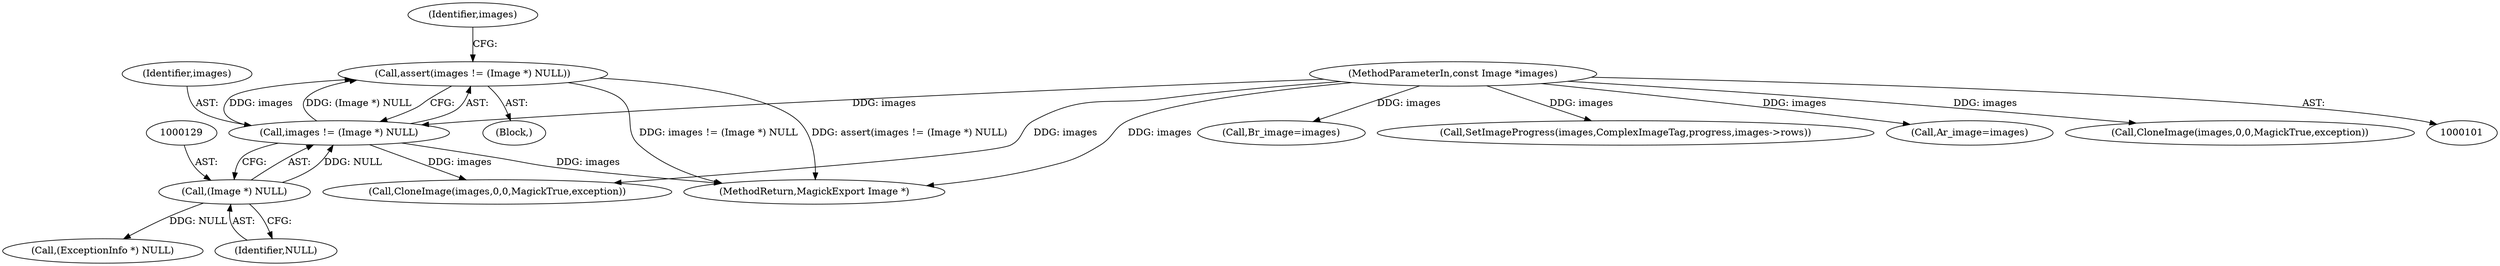digraph "0_ImageMagick6_19651f3db63fa1511ed83a348c4c82fa553f8d01_0@API" {
"1000125" [label="(Call,assert(images != (Image *) NULL))"];
"1000126" [label="(Call,images != (Image *) NULL)"];
"1000102" [label="(MethodParameterIn,const Image *images)"];
"1000128" [label="(Call,(Image *) NULL)"];
"1000285" [label="(Call,Br_image=images)"];
"1000105" [label="(Block,)"];
"1001646" [label="(MethodReturn,MagickExport Image *)"];
"1001598" [label="(Call,SetImageProgress(images,ComplexImageTag,progress,images->rows))"];
"1000126" [label="(Call,images != (Image *) NULL)"];
"1000155" [label="(Call,(ExceptionInfo *) NULL)"];
"1000190" [label="(Call,CloneImage(images,0,0,MagickTrue,exception))"];
"1000134" [label="(Identifier,images)"];
"1000125" [label="(Call,assert(images != (Image *) NULL))"];
"1000127" [label="(Identifier,images)"];
"1000102" [label="(MethodParameterIn,const Image *images)"];
"1000277" [label="(Call,Ar_image=images)"];
"1000128" [label="(Call,(Image *) NULL)"];
"1000130" [label="(Identifier,NULL)"];
"1000233" [label="(Call,CloneImage(images,0,0,MagickTrue,exception))"];
"1000125" -> "1000105"  [label="AST: "];
"1000125" -> "1000126"  [label="CFG: "];
"1000126" -> "1000125"  [label="AST: "];
"1000134" -> "1000125"  [label="CFG: "];
"1000125" -> "1001646"  [label="DDG: images != (Image *) NULL"];
"1000125" -> "1001646"  [label="DDG: assert(images != (Image *) NULL)"];
"1000126" -> "1000125"  [label="DDG: images"];
"1000126" -> "1000125"  [label="DDG: (Image *) NULL"];
"1000126" -> "1000128"  [label="CFG: "];
"1000127" -> "1000126"  [label="AST: "];
"1000128" -> "1000126"  [label="AST: "];
"1000126" -> "1001646"  [label="DDG: images"];
"1000102" -> "1000126"  [label="DDG: images"];
"1000128" -> "1000126"  [label="DDG: NULL"];
"1000126" -> "1000190"  [label="DDG: images"];
"1000102" -> "1000101"  [label="AST: "];
"1000102" -> "1001646"  [label="DDG: images"];
"1000102" -> "1000190"  [label="DDG: images"];
"1000102" -> "1000233"  [label="DDG: images"];
"1000102" -> "1000277"  [label="DDG: images"];
"1000102" -> "1000285"  [label="DDG: images"];
"1000102" -> "1001598"  [label="DDG: images"];
"1000128" -> "1000130"  [label="CFG: "];
"1000129" -> "1000128"  [label="AST: "];
"1000130" -> "1000128"  [label="AST: "];
"1000128" -> "1000155"  [label="DDG: NULL"];
}
